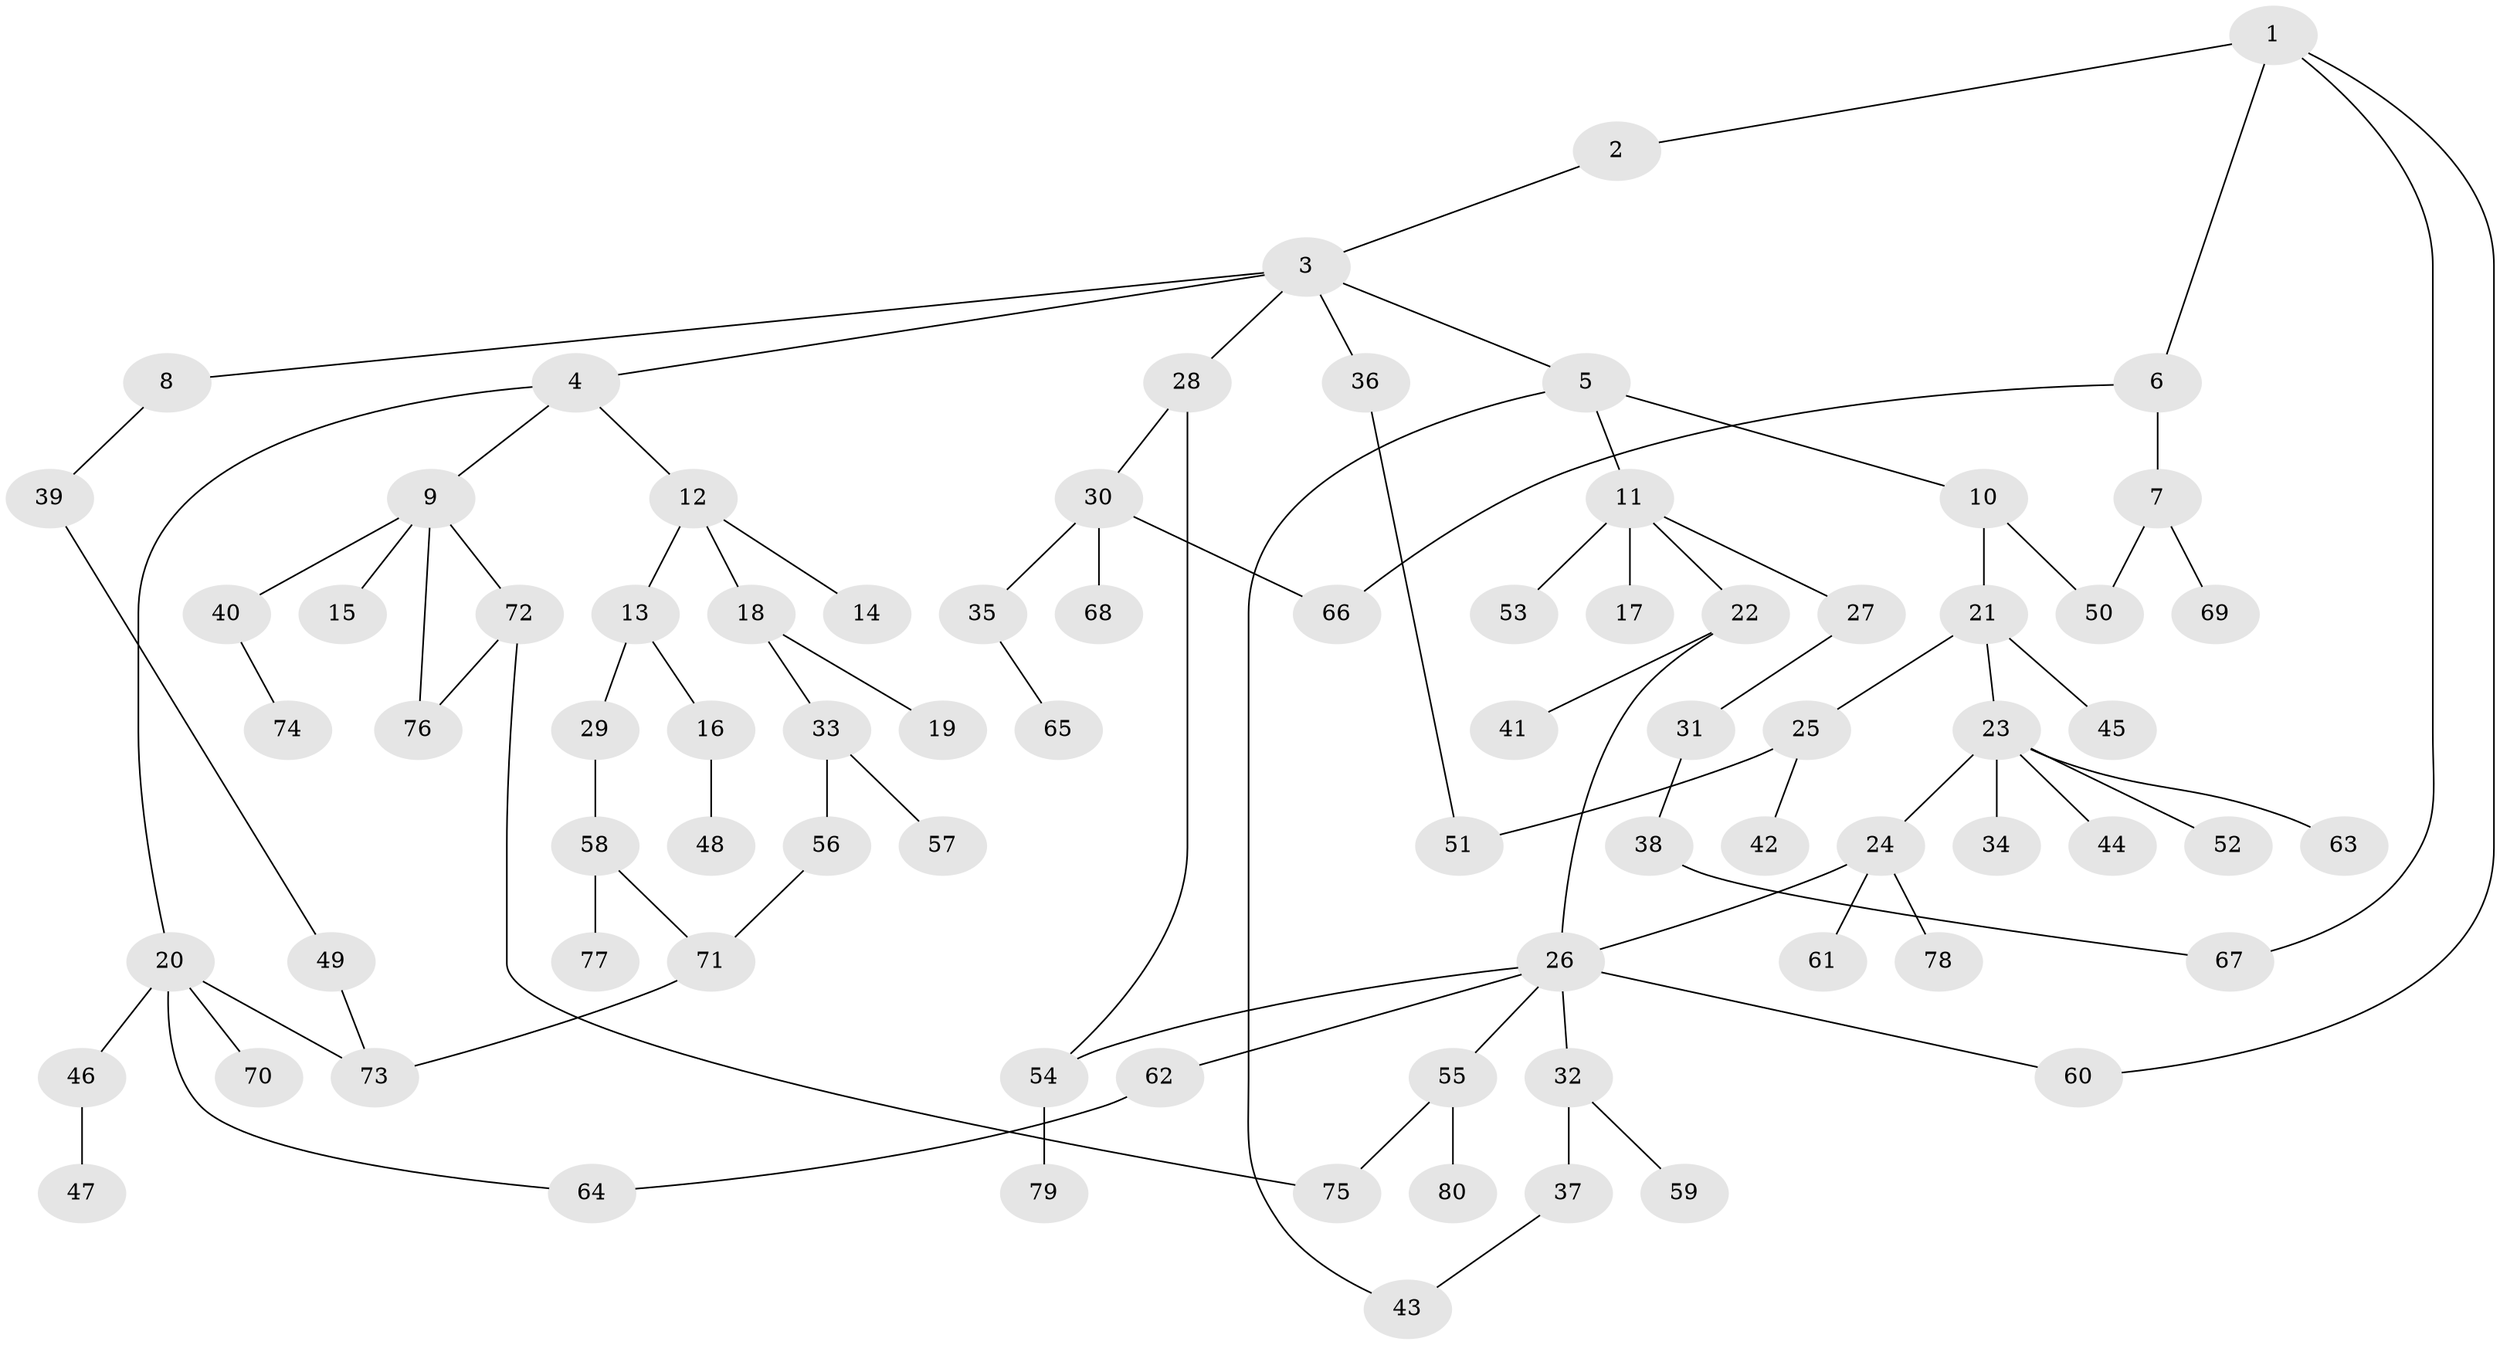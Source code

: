 // coarse degree distribution, {4: 0.09615384615384616, 2: 0.3269230769230769, 8: 0.038461538461538464, 7: 0.019230769230769232, 5: 0.038461538461538464, 3: 0.15384615384615385, 1: 0.3269230769230769}
// Generated by graph-tools (version 1.1) at 2025/51/02/27/25 19:51:38]
// undirected, 80 vertices, 93 edges
graph export_dot {
graph [start="1"]
  node [color=gray90,style=filled];
  1;
  2;
  3;
  4;
  5;
  6;
  7;
  8;
  9;
  10;
  11;
  12;
  13;
  14;
  15;
  16;
  17;
  18;
  19;
  20;
  21;
  22;
  23;
  24;
  25;
  26;
  27;
  28;
  29;
  30;
  31;
  32;
  33;
  34;
  35;
  36;
  37;
  38;
  39;
  40;
  41;
  42;
  43;
  44;
  45;
  46;
  47;
  48;
  49;
  50;
  51;
  52;
  53;
  54;
  55;
  56;
  57;
  58;
  59;
  60;
  61;
  62;
  63;
  64;
  65;
  66;
  67;
  68;
  69;
  70;
  71;
  72;
  73;
  74;
  75;
  76;
  77;
  78;
  79;
  80;
  1 -- 2;
  1 -- 6;
  1 -- 60;
  1 -- 67;
  2 -- 3;
  3 -- 4;
  3 -- 5;
  3 -- 8;
  3 -- 28;
  3 -- 36;
  4 -- 9;
  4 -- 12;
  4 -- 20;
  5 -- 10;
  5 -- 11;
  5 -- 43;
  6 -- 7;
  6 -- 66;
  7 -- 69;
  7 -- 50;
  8 -- 39;
  9 -- 15;
  9 -- 40;
  9 -- 72;
  9 -- 76;
  10 -- 21;
  10 -- 50;
  11 -- 17;
  11 -- 22;
  11 -- 27;
  11 -- 53;
  12 -- 13;
  12 -- 14;
  12 -- 18;
  13 -- 16;
  13 -- 29;
  16 -- 48;
  18 -- 19;
  18 -- 33;
  20 -- 46;
  20 -- 70;
  20 -- 73;
  20 -- 64;
  21 -- 23;
  21 -- 25;
  21 -- 45;
  22 -- 26;
  22 -- 41;
  23 -- 24;
  23 -- 34;
  23 -- 44;
  23 -- 52;
  23 -- 63;
  24 -- 61;
  24 -- 78;
  24 -- 26;
  25 -- 42;
  25 -- 51;
  26 -- 32;
  26 -- 54;
  26 -- 55;
  26 -- 62;
  26 -- 60;
  27 -- 31;
  28 -- 30;
  28 -- 54;
  29 -- 58;
  30 -- 35;
  30 -- 66;
  30 -- 68;
  31 -- 38;
  32 -- 37;
  32 -- 59;
  33 -- 56;
  33 -- 57;
  35 -- 65;
  36 -- 51;
  37 -- 43;
  38 -- 67;
  39 -- 49;
  40 -- 74;
  46 -- 47;
  49 -- 73;
  54 -- 79;
  55 -- 80;
  55 -- 75;
  56 -- 71;
  58 -- 71;
  58 -- 77;
  62 -- 64;
  71 -- 73;
  72 -- 75;
  72 -- 76;
}
